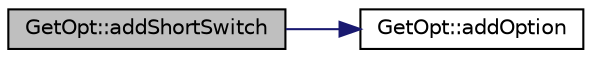 digraph "GetOpt::addShortSwitch"
{
 // INTERACTIVE_SVG=YES
  edge [fontname="Helvetica",fontsize="10",labelfontname="Helvetica",labelfontsize="10"];
  node [fontname="Helvetica",fontsize="10",shape=record];
  rankdir="LR";
  Node1 [label="GetOpt::addShortSwitch",height=0.2,width=0.4,color="black", fillcolor="grey75", style="filled", fontcolor="black"];
  Node1 -> Node2 [color="midnightblue",fontsize="10",style="solid",fontname="Helvetica"];
  Node2 [label="GetOpt::addOption",height=0.2,width=0.4,color="black", fillcolor="white", style="filled",URL="$d1/d4b/class_get_opt.html#a8ee7c7406eeb5e53f0059d222d3e88e9"];
}

